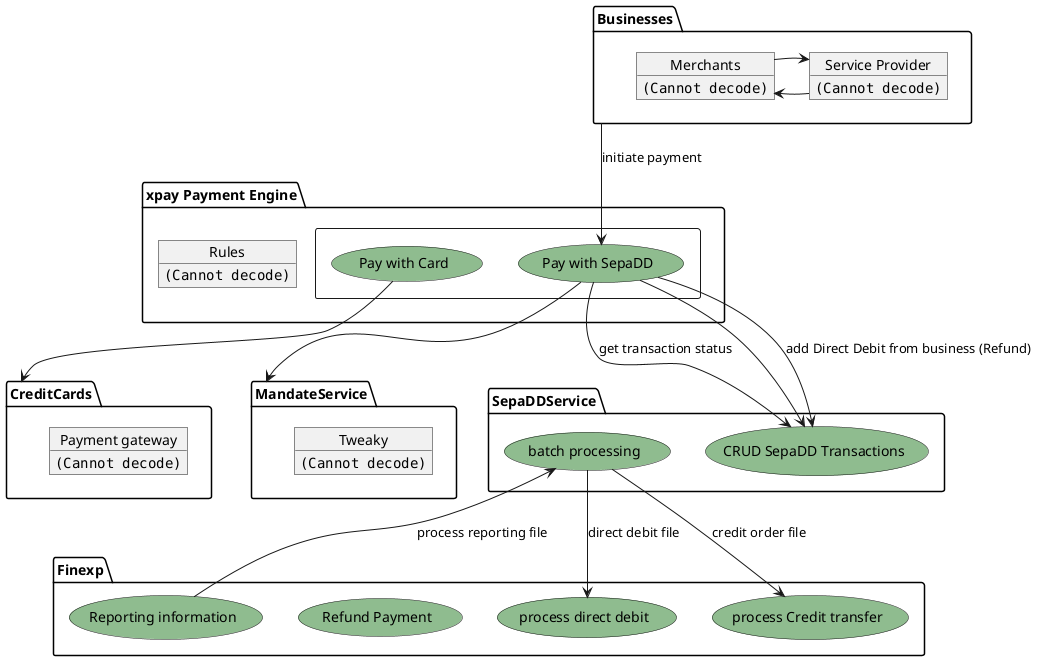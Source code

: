 @startuml
allow_mixing
top to bottom direction
skinparam usecase {
BackgroundColor DarkSeaGreen
BorderColor DarkSlateGray}
package Finexp{
usecase "process direct debit" as UC9
usecase "process Credit transfer" as UC10
usecase "Refund Payment"  as UC11
usecase "Reporting information" as UC12


}
package Businesses as customers  {
  object "Service Provider" as c

c : <img:mobyyou.gif>
object "Merchants" as merchant

merchant : <img:merchants.jpg>



}
package "xpay Payment Engine"{




rectangle  {
  usecase "Pay with Card" as cardprocessing

  usecase "Pay with SepaDD" as UC3
}

  object "Rules" as rules
  rules : <img:rules.png>



}
package MandateService{
  object "Tweaky" as Tweaky
  Tweaky : <img:rules.png>
 }



package CreditCards
{

object "Payment gateway" as spell
spell : <img:spell.gif>

}


package SepaDDService{
  usecase "CRUD SepaDD Transactions" as UC5
  usecase "batch processing"  as UCbp
}






c -> merchant
merchant-> c



customers -->UC3 : initiate payment

UC3-->MandateService
UC3-->UC5: get transaction status
UC3-->UC5
UCbp-->UC9: direct debit file
UCbp-->UC10: credit order file
UC12-->UCbp :process reporting file

UC3-->UC5 : add Direct Debit from business (Refund)




cardprocessing--> CreditCards





@enduml